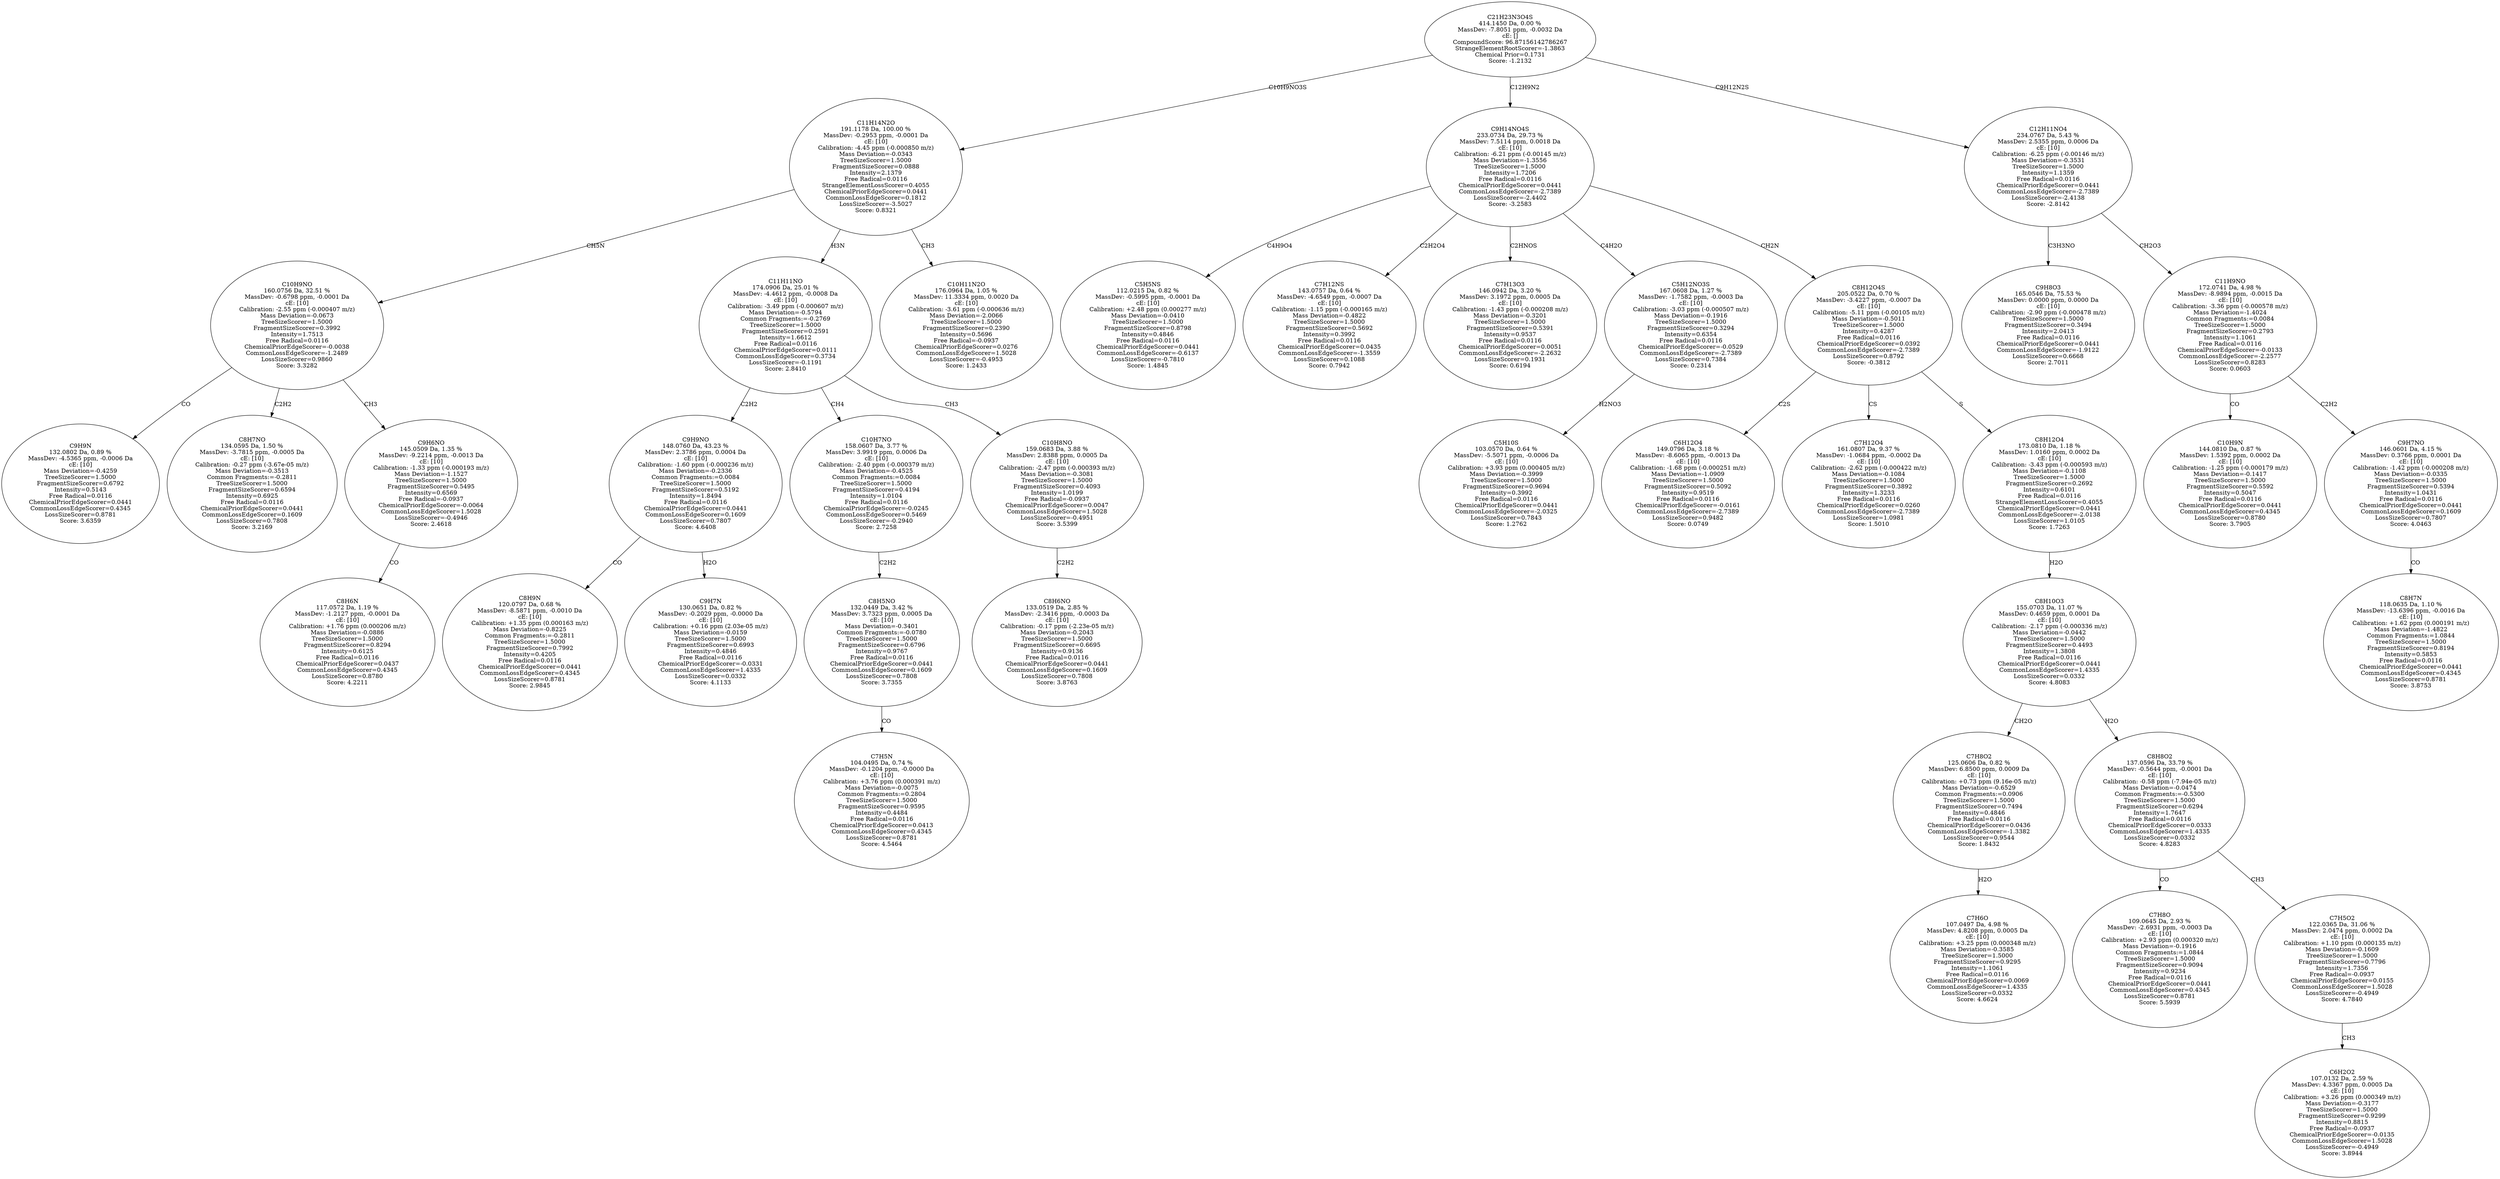strict digraph {
v1 [label="C9H9N\n132.0802 Da, 0.89 %\nMassDev: -4.5365 ppm, -0.0006 Da\ncE: [10]\nMass Deviation=-0.4259\nTreeSizeScorer=1.5000\nFragmentSizeScorer=0.6792\nIntensity=0.5143\nFree Radical=0.0116\nChemicalPriorEdgeScorer=0.0441\nCommonLossEdgeScorer=0.4345\nLossSizeScorer=0.8781\nScore: 3.6359"];
v2 [label="C8H7NO\n134.0595 Da, 1.50 %\nMassDev: -3.7815 ppm, -0.0005 Da\ncE: [10]\nCalibration: -0.27 ppm (-3.67e-05 m/z)\nMass Deviation=-0.3513\nCommon Fragments:=-0.2811\nTreeSizeScorer=1.5000\nFragmentSizeScorer=0.6594\nIntensity=0.6925\nFree Radical=0.0116\nChemicalPriorEdgeScorer=0.0441\nCommonLossEdgeScorer=0.1609\nLossSizeScorer=0.7808\nScore: 3.2169"];
v3 [label="C8H6N\n117.0572 Da, 1.19 %\nMassDev: -1.2127 ppm, -0.0001 Da\ncE: [10]\nCalibration: +1.76 ppm (0.000206 m/z)\nMass Deviation=-0.0886\nTreeSizeScorer=1.5000\nFragmentSizeScorer=0.8294\nIntensity=0.6125\nFree Radical=0.0116\nChemicalPriorEdgeScorer=0.0437\nCommonLossEdgeScorer=0.4345\nLossSizeScorer=0.8780\nScore: 4.2211"];
v4 [label="C9H6NO\n145.0509 Da, 1.35 %\nMassDev: -9.2214 ppm, -0.0013 Da\ncE: [10]\nCalibration: -1.33 ppm (-0.000193 m/z)\nMass Deviation=-1.1527\nTreeSizeScorer=1.5000\nFragmentSizeScorer=0.5495\nIntensity=0.6569\nFree Radical=-0.0937\nChemicalPriorEdgeScorer=-0.0064\nCommonLossEdgeScorer=1.5028\nLossSizeScorer=-0.4946\nScore: 2.4618"];
v5 [label="C10H9NO\n160.0756 Da, 32.51 %\nMassDev: -0.6798 ppm, -0.0001 Da\ncE: [10]\nCalibration: -2.55 ppm (-0.000407 m/z)\nMass Deviation=-0.0673\nTreeSizeScorer=1.5000\nFragmentSizeScorer=0.3992\nIntensity=1.7513\nFree Radical=0.0116\nChemicalPriorEdgeScorer=-0.0038\nCommonLossEdgeScorer=-1.2489\nLossSizeScorer=0.9860\nScore: 3.3282"];
v6 [label="C8H9N\n120.0797 Da, 0.68 %\nMassDev: -8.5871 ppm, -0.0010 Da\ncE: [10]\nCalibration: +1.35 ppm (0.000163 m/z)\nMass Deviation=-0.8225\nCommon Fragments:=-0.2811\nTreeSizeScorer=1.5000\nFragmentSizeScorer=0.7992\nIntensity=0.4205\nFree Radical=0.0116\nChemicalPriorEdgeScorer=0.0441\nCommonLossEdgeScorer=0.4345\nLossSizeScorer=0.8781\nScore: 2.9845"];
v7 [label="C9H7N\n130.0651 Da, 0.82 %\nMassDev: -0.2029 ppm, -0.0000 Da\ncE: [10]\nCalibration: +0.16 ppm (2.03e-05 m/z)\nMass Deviation=-0.0159\nTreeSizeScorer=1.5000\nFragmentSizeScorer=0.6993\nIntensity=0.4846\nFree Radical=0.0116\nChemicalPriorEdgeScorer=-0.0331\nCommonLossEdgeScorer=1.4335\nLossSizeScorer=0.0332\nScore: 4.1133"];
v8 [label="C9H9NO\n148.0760 Da, 43.23 %\nMassDev: 2.3786 ppm, 0.0004 Da\ncE: [10]\nCalibration: -1.60 ppm (-0.000236 m/z)\nMass Deviation=-0.2336\nCommon Fragments:=0.0084\nTreeSizeScorer=1.5000\nFragmentSizeScorer=0.5192\nIntensity=1.8494\nFree Radical=0.0116\nChemicalPriorEdgeScorer=0.0441\nCommonLossEdgeScorer=0.1609\nLossSizeScorer=0.7807\nScore: 4.6408"];
v9 [label="C7H5N\n104.0495 Da, 0.74 %\nMassDev: -0.1204 ppm, -0.0000 Da\ncE: [10]\nCalibration: +3.76 ppm (0.000391 m/z)\nMass Deviation=-0.0075\nCommon Fragments:=0.2804\nTreeSizeScorer=1.5000\nFragmentSizeScorer=0.9595\nIntensity=0.4484\nFree Radical=0.0116\nChemicalPriorEdgeScorer=0.0413\nCommonLossEdgeScorer=0.4345\nLossSizeScorer=0.8781\nScore: 4.5464"];
v10 [label="C8H5NO\n132.0449 Da, 3.42 %\nMassDev: 3.7323 ppm, 0.0005 Da\ncE: [10]\nMass Deviation=-0.3401\nCommon Fragments:=-0.0780\nTreeSizeScorer=1.5000\nFragmentSizeScorer=0.6796\nIntensity=0.9767\nFree Radical=0.0116\nChemicalPriorEdgeScorer=0.0441\nCommonLossEdgeScorer=0.1609\nLossSizeScorer=0.7808\nScore: 3.7355"];
v11 [label="C10H7NO\n158.0607 Da, 3.77 %\nMassDev: 3.9919 ppm, 0.0006 Da\ncE: [10]\nCalibration: -2.40 ppm (-0.000379 m/z)\nMass Deviation=-0.4525\nCommon Fragments:=0.0084\nTreeSizeScorer=1.5000\nFragmentSizeScorer=0.4194\nIntensity=1.0104\nFree Radical=0.0116\nChemicalPriorEdgeScorer=-0.0245\nCommonLossEdgeScorer=0.5469\nLossSizeScorer=-0.2940\nScore: 2.7258"];
v12 [label="C8H6NO\n133.0519 Da, 2.85 %\nMassDev: -2.3416 ppm, -0.0003 Da\ncE: [10]\nCalibration: -0.17 ppm (-2.23e-05 m/z)\nMass Deviation=-0.2043\nTreeSizeScorer=1.5000\nFragmentSizeScorer=0.6695\nIntensity=0.9136\nFree Radical=0.0116\nChemicalPriorEdgeScorer=0.0441\nCommonLossEdgeScorer=0.1609\nLossSizeScorer=0.7808\nScore: 3.8763"];
v13 [label="C10H8NO\n159.0683 Da, 3.88 %\nMassDev: 2.8388 ppm, 0.0005 Da\ncE: [10]\nCalibration: -2.47 ppm (-0.000393 m/z)\nMass Deviation=-0.3081\nTreeSizeScorer=1.5000\nFragmentSizeScorer=0.4093\nIntensity=1.0199\nFree Radical=-0.0937\nChemicalPriorEdgeScorer=0.0047\nCommonLossEdgeScorer=1.5028\nLossSizeScorer=-0.4951\nScore: 3.5399"];
v14 [label="C11H11NO\n174.0906 Da, 25.01 %\nMassDev: -4.4612 ppm, -0.0008 Da\ncE: [10]\nCalibration: -3.49 ppm (-0.000607 m/z)\nMass Deviation=-0.5794\nCommon Fragments:=-0.2769\nTreeSizeScorer=1.5000\nFragmentSizeScorer=0.2591\nIntensity=1.6612\nFree Radical=0.0116\nChemicalPriorEdgeScorer=0.0111\nCommonLossEdgeScorer=0.3734\nLossSizeScorer=-0.1191\nScore: 2.8410"];
v15 [label="C10H11N2O\n176.0964 Da, 1.05 %\nMassDev: 11.3334 ppm, 0.0020 Da\ncE: [10]\nCalibration: -3.61 ppm (-0.000636 m/z)\nMass Deviation=-2.0066\nTreeSizeScorer=1.5000\nFragmentSizeScorer=0.2390\nIntensity=0.5696\nFree Radical=-0.0937\nChemicalPriorEdgeScorer=0.0276\nCommonLossEdgeScorer=1.5028\nLossSizeScorer=-0.4953\nScore: 1.2433"];
v16 [label="C11H14N2O\n191.1178 Da, 100.00 %\nMassDev: -0.2953 ppm, -0.0001 Da\ncE: [10]\nCalibration: -4.45 ppm (-0.000850 m/z)\nMass Deviation=-0.0343\nTreeSizeScorer=1.5000\nFragmentSizeScorer=0.0888\nIntensity=2.1379\nFree Radical=0.0116\nStrangeElementLossScorer=0.4055\nChemicalPriorEdgeScorer=0.0441\nCommonLossEdgeScorer=0.1812\nLossSizeScorer=-3.5027\nScore: 0.8321"];
v17 [label="C5H5NS\n112.0215 Da, 0.82 %\nMassDev: -0.5995 ppm, -0.0001 Da\ncE: [10]\nCalibration: +2.48 ppm (0.000277 m/z)\nMass Deviation=-0.0410\nTreeSizeScorer=1.5000\nFragmentSizeScorer=0.8798\nIntensity=0.4846\nFree Radical=0.0116\nChemicalPriorEdgeScorer=0.0441\nCommonLossEdgeScorer=-0.6137\nLossSizeScorer=-0.7810\nScore: 1.4845"];
v18 [label="C7H12NS\n143.0757 Da, 0.64 %\nMassDev: -4.6549 ppm, -0.0007 Da\ncE: [10]\nCalibration: -1.15 ppm (-0.000165 m/z)\nMass Deviation=-0.4822\nTreeSizeScorer=1.5000\nFragmentSizeScorer=0.5692\nIntensity=0.3992\nFree Radical=0.0116\nChemicalPriorEdgeScorer=0.0435\nCommonLossEdgeScorer=-1.3559\nLossSizeScorer=0.1088\nScore: 0.7942"];
v19 [label="C7H13O3\n146.0942 Da, 3.20 %\nMassDev: 3.1972 ppm, 0.0005 Da\ncE: [10]\nCalibration: -1.43 ppm (-0.000208 m/z)\nMass Deviation=-0.3201\nTreeSizeScorer=1.5000\nFragmentSizeScorer=0.5391\nIntensity=0.9537\nFree Radical=0.0116\nChemicalPriorEdgeScorer=0.0051\nCommonLossEdgeScorer=-2.2632\nLossSizeScorer=0.1931\nScore: 0.6194"];
v20 [label="C5H10S\n103.0570 Da, 0.64 %\nMassDev: -5.5071 ppm, -0.0006 Da\ncE: [10]\nCalibration: +3.93 ppm (0.000405 m/z)\nMass Deviation=-0.3999\nTreeSizeScorer=1.5000\nFragmentSizeScorer=0.9694\nIntensity=0.3992\nFree Radical=0.0116\nChemicalPriorEdgeScorer=0.0441\nCommonLossEdgeScorer=-2.0325\nLossSizeScorer=0.7843\nScore: 1.2762"];
v21 [label="C5H12NO3S\n167.0608 Da, 1.27 %\nMassDev: -1.7582 ppm, -0.0003 Da\ncE: [10]\nCalibration: -3.03 ppm (-0.000507 m/z)\nMass Deviation=-0.1916\nTreeSizeScorer=1.5000\nFragmentSizeScorer=0.3294\nIntensity=0.6354\nFree Radical=0.0116\nChemicalPriorEdgeScorer=-0.0529\nCommonLossEdgeScorer=-2.7389\nLossSizeScorer=0.7384\nScore: 0.2314"];
v22 [label="C6H12O4\n149.0796 Da, 3.18 %\nMassDev: -8.6065 ppm, -0.0013 Da\ncE: [10]\nCalibration: -1.68 ppm (-0.000251 m/z)\nMass Deviation=-1.0909\nTreeSizeScorer=1.5000\nFragmentSizeScorer=0.5092\nIntensity=0.9519\nFree Radical=0.0116\nChemicalPriorEdgeScorer=-0.0161\nCommonLossEdgeScorer=-2.7389\nLossSizeScorer=0.9482\nScore: 0.0749"];
v23 [label="C7H12O4\n161.0807 Da, 9.37 %\nMassDev: -1.0684 ppm, -0.0002 Da\ncE: [10]\nCalibration: -2.62 ppm (-0.000422 m/z)\nMass Deviation=-0.1084\nTreeSizeScorer=1.5000\nFragmentSizeScorer=0.3892\nIntensity=1.3233\nFree Radical=0.0116\nChemicalPriorEdgeScorer=0.0260\nCommonLossEdgeScorer=-2.7389\nLossSizeScorer=1.0981\nScore: 1.5010"];
v24 [label="C7H6O\n107.0497 Da, 4.98 %\nMassDev: 4.8208 ppm, 0.0005 Da\ncE: [10]\nCalibration: +3.25 ppm (0.000348 m/z)\nMass Deviation=-0.3585\nTreeSizeScorer=1.5000\nFragmentSizeScorer=0.9295\nIntensity=1.1061\nFree Radical=0.0116\nChemicalPriorEdgeScorer=0.0069\nCommonLossEdgeScorer=1.4335\nLossSizeScorer=0.0332\nScore: 4.6624"];
v25 [label="C7H8O2\n125.0606 Da, 0.82 %\nMassDev: 6.8500 ppm, 0.0009 Da\ncE: [10]\nCalibration: +0.73 ppm (9.16e-05 m/z)\nMass Deviation=-0.6529\nCommon Fragments:=0.0906\nTreeSizeScorer=1.5000\nFragmentSizeScorer=0.7494\nIntensity=0.4846\nFree Radical=0.0116\nChemicalPriorEdgeScorer=0.0436\nCommonLossEdgeScorer=-1.3382\nLossSizeScorer=0.9544\nScore: 1.8432"];
v26 [label="C7H8O\n109.0645 Da, 2.93 %\nMassDev: -2.6931 ppm, -0.0003 Da\ncE: [10]\nCalibration: +2.93 ppm (0.000320 m/z)\nMass Deviation=-0.1916\nCommon Fragments:=1.0844\nTreeSizeScorer=1.5000\nFragmentSizeScorer=0.9094\nIntensity=0.9234\nFree Radical=0.0116\nChemicalPriorEdgeScorer=0.0441\nCommonLossEdgeScorer=0.4345\nLossSizeScorer=0.8781\nScore: 5.5939"];
v27 [label="C6H2O2\n107.0132 Da, 2.59 %\nMassDev: 4.3367 ppm, 0.0005 Da\ncE: [10]\nCalibration: +3.26 ppm (0.000349 m/z)\nMass Deviation=-0.3177\nTreeSizeScorer=1.5000\nFragmentSizeScorer=0.9299\nIntensity=0.8815\nFree Radical=-0.0937\nChemicalPriorEdgeScorer=-0.0135\nCommonLossEdgeScorer=1.5028\nLossSizeScorer=-0.4949\nScore: 3.8944"];
v28 [label="C7H5O2\n122.0365 Da, 31.06 %\nMassDev: 2.0474 ppm, 0.0002 Da\ncE: [10]\nCalibration: +1.10 ppm (0.000135 m/z)\nMass Deviation=-0.1609\nTreeSizeScorer=1.5000\nFragmentSizeScorer=0.7796\nIntensity=1.7356\nFree Radical=-0.0937\nChemicalPriorEdgeScorer=0.0155\nCommonLossEdgeScorer=1.5028\nLossSizeScorer=-0.4949\nScore: 4.7840"];
v29 [label="C8H8O2\n137.0596 Da, 33.79 %\nMassDev: -0.5644 ppm, -0.0001 Da\ncE: [10]\nCalibration: -0.58 ppm (-7.94e-05 m/z)\nMass Deviation=-0.0474\nCommon Fragments:=-0.5300\nTreeSizeScorer=1.5000\nFragmentSizeScorer=0.6294\nIntensity=1.7647\nFree Radical=0.0116\nChemicalPriorEdgeScorer=0.0333\nCommonLossEdgeScorer=1.4335\nLossSizeScorer=0.0332\nScore: 4.8283"];
v30 [label="C8H10O3\n155.0703 Da, 11.07 %\nMassDev: 0.4659 ppm, 0.0001 Da\ncE: [10]\nCalibration: -2.17 ppm (-0.000336 m/z)\nMass Deviation=-0.0442\nTreeSizeScorer=1.5000\nFragmentSizeScorer=0.4493\nIntensity=1.3808\nFree Radical=0.0116\nChemicalPriorEdgeScorer=0.0441\nCommonLossEdgeScorer=1.4335\nLossSizeScorer=0.0332\nScore: 4.8083"];
v31 [label="C8H12O4\n173.0810 Da, 1.18 %\nMassDev: 1.0160 ppm, 0.0002 Da\ncE: [10]\nCalibration: -3.43 ppm (-0.000593 m/z)\nMass Deviation=-0.1108\nTreeSizeScorer=1.5000\nFragmentSizeScorer=0.2692\nIntensity=0.6101\nFree Radical=0.0116\nStrangeElementLossScorer=0.4055\nChemicalPriorEdgeScorer=0.0441\nCommonLossEdgeScorer=-2.0138\nLossSizeScorer=1.0105\nScore: 1.7263"];
v32 [label="C8H12O4S\n205.0522 Da, 0.70 %\nMassDev: -3.4227 ppm, -0.0007 Da\ncE: [10]\nCalibration: -5.11 ppm (-0.00105 m/z)\nMass Deviation=-0.5011\nTreeSizeScorer=1.5000\nIntensity=0.4287\nFree Radical=0.0116\nChemicalPriorEdgeScorer=0.0392\nCommonLossEdgeScorer=-2.7389\nLossSizeScorer=0.8792\nScore: -0.3812"];
v33 [label="C9H14NO4S\n233.0734 Da, 29.73 %\nMassDev: 7.5114 ppm, 0.0018 Da\ncE: [10]\nCalibration: -6.21 ppm (-0.00145 m/z)\nMass Deviation=-1.3556\nTreeSizeScorer=1.5000\nIntensity=1.7206\nFree Radical=0.0116\nChemicalPriorEdgeScorer=0.0441\nCommonLossEdgeScorer=-2.7389\nLossSizeScorer=-2.4402\nScore: -3.2583"];
v34 [label="C9H8O3\n165.0546 Da, 75.53 %\nMassDev: 0.0000 ppm, 0.0000 Da\ncE: [10]\nCalibration: -2.90 ppm (-0.000478 m/z)\nTreeSizeScorer=1.5000\nFragmentSizeScorer=0.3494\nIntensity=2.0413\nFree Radical=0.0116\nChemicalPriorEdgeScorer=0.0441\nCommonLossEdgeScorer=-1.9122\nLossSizeScorer=0.6668\nScore: 2.7011"];
v35 [label="C10H9N\n144.0810 Da, 0.87 %\nMassDev: 1.5392 ppm, 0.0002 Da\ncE: [10]\nCalibration: -1.25 ppm (-0.000179 m/z)\nMass Deviation=-0.1417\nTreeSizeScorer=1.5000\nFragmentSizeScorer=0.5592\nIntensity=0.5047\nFree Radical=0.0116\nChemicalPriorEdgeScorer=0.0441\nCommonLossEdgeScorer=0.4345\nLossSizeScorer=0.8780\nScore: 3.7905"];
v36 [label="C8H7N\n118.0635 Da, 1.10 %\nMassDev: -13.6396 ppm, -0.0016 Da\ncE: [10]\nCalibration: +1.62 ppm (0.000191 m/z)\nMass Deviation=-1.4822\nCommon Fragments:=1.0844\nTreeSizeScorer=1.5000\nFragmentSizeScorer=0.8194\nIntensity=0.5853\nFree Radical=0.0116\nChemicalPriorEdgeScorer=0.0441\nCommonLossEdgeScorer=0.4345\nLossSizeScorer=0.8781\nScore: 3.8753"];
v37 [label="C9H7NO\n146.0601 Da, 4.15 %\nMassDev: 0.3766 ppm, 0.0001 Da\ncE: [10]\nCalibration: -1.42 ppm (-0.000208 m/z)\nMass Deviation=-0.0335\nTreeSizeScorer=1.5000\nFragmentSizeScorer=0.5394\nIntensity=1.0431\nFree Radical=0.0116\nChemicalPriorEdgeScorer=0.0441\nCommonLossEdgeScorer=0.1609\nLossSizeScorer=0.7807\nScore: 4.0463"];
v38 [label="C11H9NO\n172.0741 Da, 4.98 %\nMassDev: -8.9894 ppm, -0.0015 Da\ncE: [10]\nCalibration: -3.36 ppm (-0.000578 m/z)\nMass Deviation=-1.4024\nCommon Fragments:=0.0084\nTreeSizeScorer=1.5000\nFragmentSizeScorer=0.2793\nIntensity=1.1061\nFree Radical=0.0116\nChemicalPriorEdgeScorer=-0.0133\nCommonLossEdgeScorer=-2.2577\nLossSizeScorer=0.8283\nScore: 0.0603"];
v39 [label="C12H11NO4\n234.0767 Da, 5.43 %\nMassDev: 2.5355 ppm, 0.0006 Da\ncE: [10]\nCalibration: -6.25 ppm (-0.00146 m/z)\nMass Deviation=-0.3531\nTreeSizeScorer=1.5000\nIntensity=1.1359\nFree Radical=0.0116\nChemicalPriorEdgeScorer=0.0441\nCommonLossEdgeScorer=-2.7389\nLossSizeScorer=-2.4138\nScore: -2.8142"];
v40 [label="C21H23N3O4S\n414.1450 Da, 0.00 %\nMassDev: -7.8051 ppm, -0.0032 Da\ncE: []\nCompoundScore: 96.87156142786267\nStrangeElementRootScorer=-1.3863\nChemical Prior=0.1731\nScore: -1.2132"];
v5 -> v1 [label="CO"];
v5 -> v2 [label="C2H2"];
v4 -> v3 [label="CO"];
v5 -> v4 [label="CH3"];
v16 -> v5 [label="CH5N"];
v8 -> v6 [label="CO"];
v8 -> v7 [label="H2O"];
v14 -> v8 [label="C2H2"];
v10 -> v9 [label="CO"];
v11 -> v10 [label="C2H2"];
v14 -> v11 [label="CH4"];
v13 -> v12 [label="C2H2"];
v14 -> v13 [label="CH3"];
v16 -> v14 [label="H3N"];
v16 -> v15 [label="CH3"];
v40 -> v16 [label="C10H9NO3S"];
v33 -> v17 [label="C4H9O4"];
v33 -> v18 [label="C2H2O4"];
v33 -> v19 [label="C2HNOS"];
v21 -> v20 [label="H2NO3"];
v33 -> v21 [label="C4H2O"];
v32 -> v22 [label="C2S"];
v32 -> v23 [label="CS"];
v25 -> v24 [label="H2O"];
v30 -> v25 [label="CH2O"];
v29 -> v26 [label="CO"];
v28 -> v27 [label="CH3"];
v29 -> v28 [label="CH3"];
v30 -> v29 [label="H2O"];
v31 -> v30 [label="H2O"];
v32 -> v31 [label="S"];
v33 -> v32 [label="CH2N"];
v40 -> v33 [label="C12H9N2"];
v39 -> v34 [label="C3H3NO"];
v38 -> v35 [label="CO"];
v37 -> v36 [label="CO"];
v38 -> v37 [label="C2H2"];
v39 -> v38 [label="CH2O3"];
v40 -> v39 [label="C9H12N2S"];
}